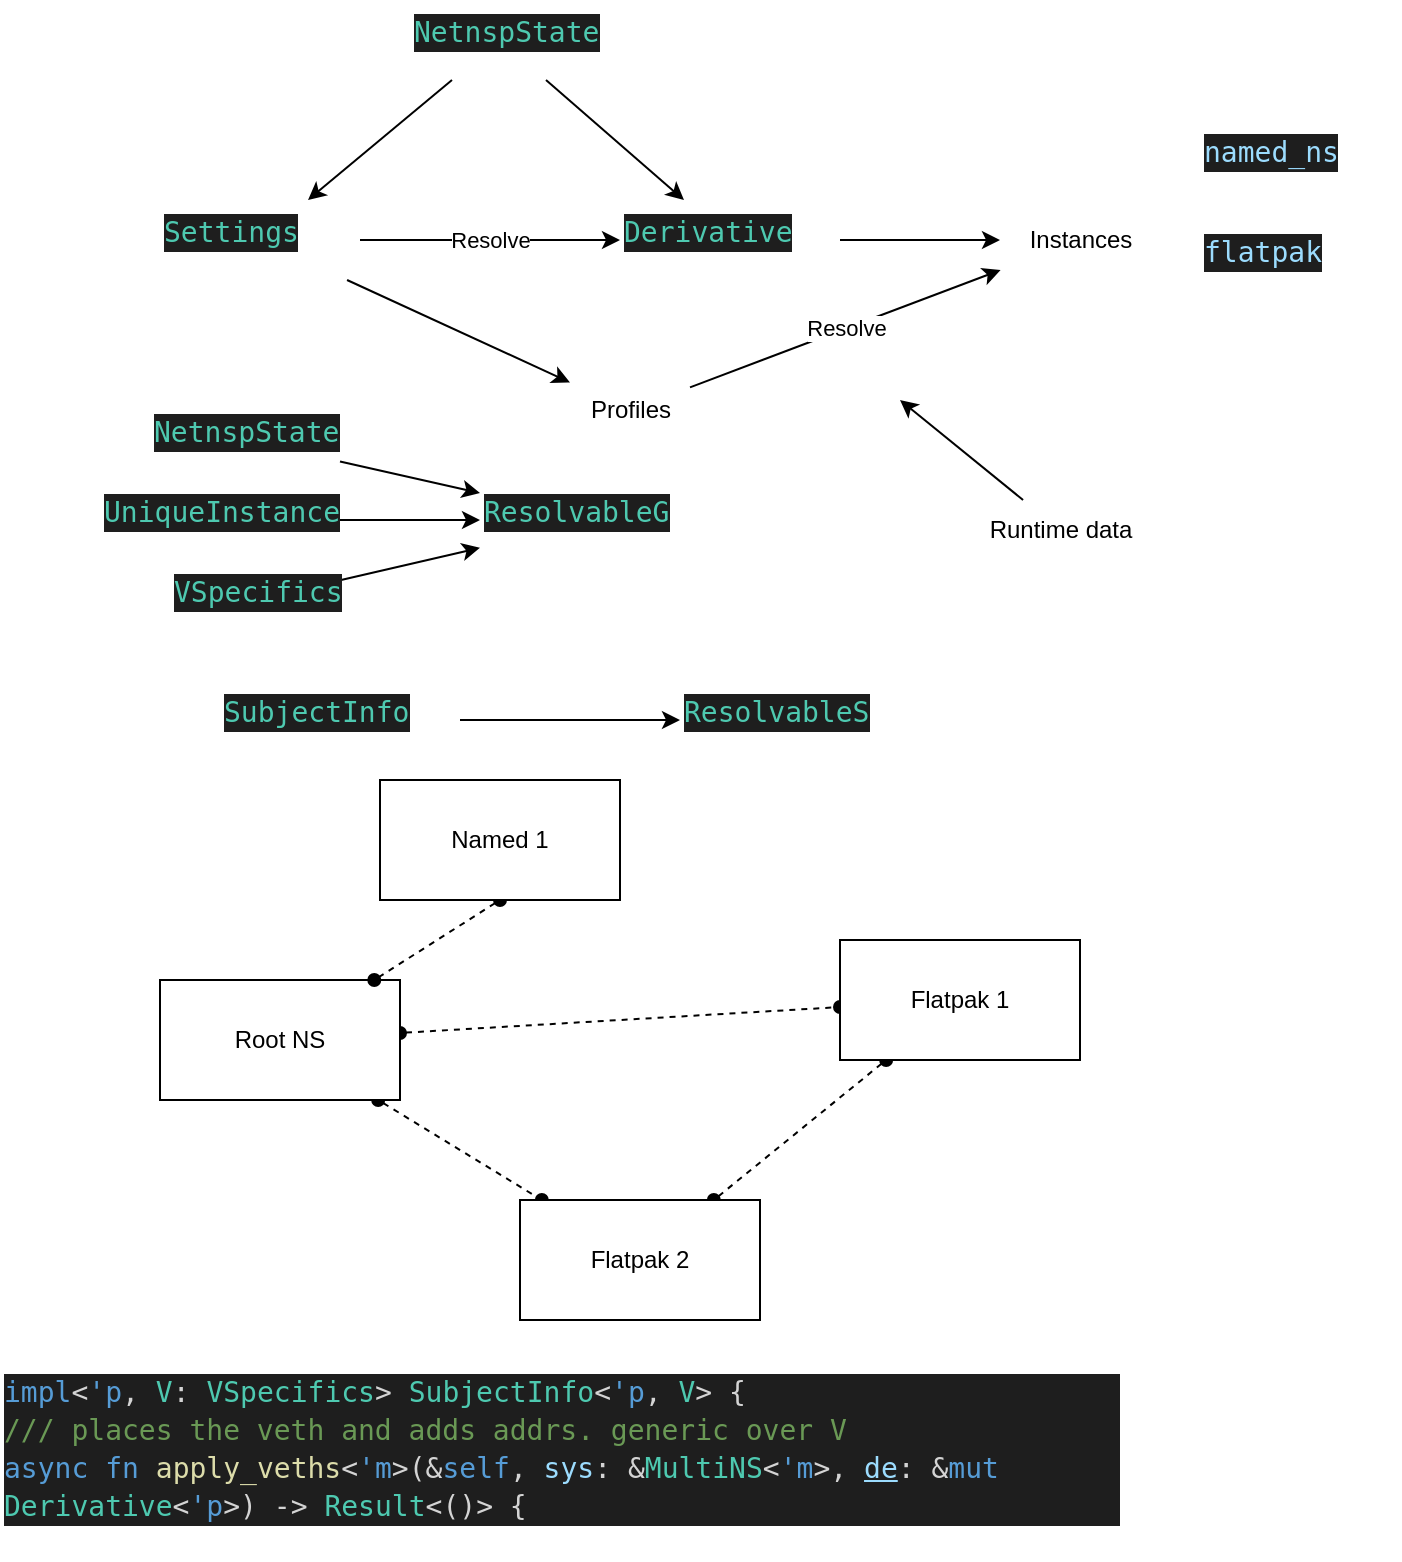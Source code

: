 <mxfile>
    <diagram id="Wnig-bZPEKaBoYyM6WCG" name="Page-1">
        <mxGraphModel dx="1407" dy="839" grid="1" gridSize="10" guides="1" tooltips="1" connect="1" arrows="1" fold="1" page="1" pageScale="1" pageWidth="850" pageHeight="1100" math="1" shadow="0">
            <root>
                <mxCell id="0"/>
                <mxCell id="1" parent="0"/>
                <mxCell id="63" style="edgeStyle=none;html=1;" parent="1" source="59" target="60" edge="1">
                    <mxGeometry relative="1" as="geometry"/>
                </mxCell>
                <mxCell id="64" style="edgeStyle=none;html=1;" parent="1" source="59" target="61" edge="1">
                    <mxGeometry relative="1" as="geometry"/>
                </mxCell>
                <mxCell id="59" value="&lt;div style=&quot;color: rgb(212, 212, 212); background-color: rgb(30, 30, 30); font-family: &amp;quot;Droid Sans Mono&amp;quot;, &amp;quot;monospace&amp;quot;, monospace; font-weight: normal; font-size: 14px; line-height: 19px;&quot;&gt;&lt;div&gt;&lt;span style=&quot;color: #4ec9b0;&quot;&gt;NetnspState&lt;/span&gt;&lt;/div&gt;&lt;/div&gt;" style="text;whiteSpace=wrap;html=1;" parent="1" vertex="1">
                    <mxGeometry x="285" y="210" width="90" height="40" as="geometry"/>
                </mxCell>
                <mxCell id="62" value="Resolve" style="edgeStyle=none;html=1;" parent="1" source="60" target="61" edge="1">
                    <mxGeometry relative="1" as="geometry"/>
                </mxCell>
                <mxCell id="80" style="edgeStyle=none;html=1;" parent="1" source="60" target="78" edge="1">
                    <mxGeometry relative="1" as="geometry"/>
                </mxCell>
                <mxCell id="60" value="&lt;div style=&quot;color: rgb(212, 212, 212); background-color: rgb(30, 30, 30); font-family: &amp;quot;Droid Sans Mono&amp;quot;, &amp;quot;monospace&amp;quot;, monospace; font-weight: normal; font-size: 14px; line-height: 19px;&quot;&gt;&lt;div&gt;&lt;span style=&quot;color: #4ec9b0;&quot;&gt;Settings&lt;/span&gt;&lt;/div&gt;&lt;/div&gt;" style="text;whiteSpace=wrap;html=1;" parent="1" vertex="1">
                    <mxGeometry x="160" y="310" width="100" height="40" as="geometry"/>
                </mxCell>
                <mxCell id="77" style="edgeStyle=none;html=1;" parent="1" source="61" target="76" edge="1">
                    <mxGeometry relative="1" as="geometry"/>
                </mxCell>
                <mxCell id="61" value="&lt;div style=&quot;color: rgb(212, 212, 212); background-color: rgb(30, 30, 30); font-family: &amp;quot;Droid Sans Mono&amp;quot;, &amp;quot;monospace&amp;quot;, monospace; font-weight: normal; font-size: 14px; line-height: 19px;&quot;&gt;&lt;div&gt;&lt;span style=&quot;color: #4ec9b0;&quot;&gt;Derivative&lt;/span&gt;&lt;/div&gt;&lt;/div&gt;" style="text;whiteSpace=wrap;html=1;" parent="1" vertex="1">
                    <mxGeometry x="390" y="310" width="110" height="40" as="geometry"/>
                </mxCell>
                <mxCell id="65" value="&lt;div style=&quot;color: rgb(212, 212, 212); background-color: rgb(30, 30, 30); font-family: &amp;quot;Droid Sans Mono&amp;quot;, &amp;quot;monospace&amp;quot;, monospace; font-weight: normal; font-size: 14px; line-height: 19px;&quot;&gt;&lt;div&gt;&lt;span style=&quot;color: #4ec9b0;&quot;&gt;ResolvableG&lt;/span&gt;&lt;/div&gt;&lt;/div&gt;" style="text;whiteSpace=wrap;html=1;" parent="1" vertex="1">
                    <mxGeometry x="320" y="450" width="120" height="40" as="geometry"/>
                </mxCell>
                <mxCell id="66" value="&lt;div style=&quot;color: rgb(212, 212, 212); background-color: rgb(30, 30, 30); font-family: &amp;quot;Droid Sans Mono&amp;quot;, &amp;quot;monospace&amp;quot;, monospace; font-weight: normal; font-size: 14px; line-height: 19px;&quot;&gt;&lt;div&gt;&lt;span style=&quot;color: #4ec9b0;&quot;&gt;ResolvableS&lt;/span&gt;&lt;/div&gt;&lt;/div&gt;" style="text;whiteSpace=wrap;html=1;" parent="1" vertex="1">
                    <mxGeometry x="420" y="550" width="120" height="40" as="geometry"/>
                </mxCell>
                <mxCell id="68" style="edgeStyle=none;html=1;" parent="1" source="67" target="65" edge="1">
                    <mxGeometry relative="1" as="geometry"/>
                </mxCell>
                <mxCell id="67" value="&lt;div style=&quot;color: rgb(212, 212, 212); background-color: rgb(30, 30, 30); font-family: &amp;quot;Droid Sans Mono&amp;quot;, &amp;quot;monospace&amp;quot;, monospace; font-weight: normal; font-size: 14px; line-height: 19px;&quot;&gt;&lt;div&gt;&lt;span style=&quot;color: #4ec9b0;&quot;&gt;NetnspState&lt;/span&gt;&lt;/div&gt;&lt;/div&gt;" style="text;whiteSpace=wrap;html=1;" parent="1" vertex="1">
                    <mxGeometry x="155" y="410" width="95" height="40" as="geometry"/>
                </mxCell>
                <mxCell id="70" style="edgeStyle=none;html=1;" parent="1" source="69" target="65" edge="1">
                    <mxGeometry relative="1" as="geometry"/>
                </mxCell>
                <mxCell id="69" value="&lt;div style=&quot;color: rgb(212, 212, 212); background-color: rgb(30, 30, 30); font-family: &amp;quot;Droid Sans Mono&amp;quot;, &amp;quot;monospace&amp;quot;, monospace; font-weight: normal; font-size: 14px; line-height: 19px;&quot;&gt;&lt;div&gt;&lt;span style=&quot;color: #4ec9b0;&quot;&gt;UniqueInstance&lt;/span&gt;&lt;/div&gt;&lt;/div&gt;" style="text;whiteSpace=wrap;html=1;" parent="1" vertex="1">
                    <mxGeometry x="130" y="450" width="120" height="40" as="geometry"/>
                </mxCell>
                <mxCell id="72" style="edgeStyle=none;html=1;" parent="1" source="71" target="65" edge="1">
                    <mxGeometry relative="1" as="geometry"/>
                </mxCell>
                <mxCell id="71" value="&lt;div style=&quot;color: rgb(212, 212, 212); background-color: rgb(30, 30, 30); font-family: &amp;quot;Droid Sans Mono&amp;quot;, &amp;quot;monospace&amp;quot;, monospace; font-weight: normal; font-size: 14px; line-height: 19px;&quot;&gt;&lt;div&gt;&lt;span style=&quot;color: #4ec9b0;&quot;&gt;VSpecifics&lt;/span&gt;&lt;/div&gt;&lt;/div&gt;" style="text;whiteSpace=wrap;html=1;" parent="1" vertex="1">
                    <mxGeometry x="165" y="490" width="85" height="40" as="geometry"/>
                </mxCell>
                <mxCell id="74" style="edgeStyle=none;html=1;" parent="1" source="73" target="66" edge="1">
                    <mxGeometry relative="1" as="geometry"/>
                </mxCell>
                <mxCell id="73" value="&lt;div style=&quot;color: rgb(212, 212, 212); background-color: rgb(30, 30, 30); font-family: &amp;quot;Droid Sans Mono&amp;quot;, &amp;quot;monospace&amp;quot;, monospace; font-weight: normal; font-size: 14px; line-height: 19px;&quot;&gt;&lt;div&gt;&lt;span style=&quot;color: #4ec9b0;&quot;&gt;SubjectInfo&lt;/span&gt;&lt;/div&gt;&lt;/div&gt;" style="text;whiteSpace=wrap;html=1;" parent="1" vertex="1">
                    <mxGeometry x="190" y="550" width="120" height="40" as="geometry"/>
                </mxCell>
                <mxCell id="76" value="Instances" style="text;html=1;align=center;verticalAlign=middle;resizable=0;points=[];autosize=1;strokeColor=none;fillColor=none;" parent="1" vertex="1">
                    <mxGeometry x="580" y="315" width="80" height="30" as="geometry"/>
                </mxCell>
                <mxCell id="83" value="Resolve" style="edgeStyle=none;html=1;" parent="1" source="78" target="76" edge="1">
                    <mxGeometry relative="1" as="geometry"/>
                </mxCell>
                <mxCell id="78" value="Profiles" style="text;html=1;align=center;verticalAlign=middle;resizable=0;points=[];autosize=1;strokeColor=none;fillColor=none;" parent="1" vertex="1">
                    <mxGeometry x="365" y="400" width="60" height="30" as="geometry"/>
                </mxCell>
                <mxCell id="81" value="&lt;div style=&quot;color: rgb(212, 212, 212); background-color: rgb(30, 30, 30); font-family: &amp;quot;Droid Sans Mono&amp;quot;, &amp;quot;monospace&amp;quot;, monospace; font-weight: normal; font-size: 14px; line-height: 19px;&quot;&gt;&lt;div&gt;&lt;span style=&quot;color: #9cdcfe;&quot;&gt;named_ns&lt;/span&gt;&lt;/div&gt;&lt;/div&gt;" style="text;whiteSpace=wrap;html=1;" parent="1" vertex="1">
                    <mxGeometry x="680" y="270" width="100" height="40" as="geometry"/>
                </mxCell>
                <mxCell id="82" value="&lt;div style=&quot;color: rgb(212, 212, 212); background-color: rgb(30, 30, 30); font-family: &amp;quot;Droid Sans Mono&amp;quot;, &amp;quot;monospace&amp;quot;, monospace; font-weight: normal; font-size: 14px; line-height: 19px;&quot;&gt;&lt;div&gt;&lt;span style=&quot;color: #9cdcfe;&quot;&gt;flatpak&lt;/span&gt;&lt;/div&gt;&lt;/div&gt;" style="text;whiteSpace=wrap;html=1;" parent="1" vertex="1">
                    <mxGeometry x="680" y="320" width="90" height="40" as="geometry"/>
                </mxCell>
                <mxCell id="85" style="edgeStyle=none;html=1;" parent="1" source="84" edge="1">
                    <mxGeometry relative="1" as="geometry">
                        <mxPoint x="530" y="410" as="targetPoint"/>
                    </mxGeometry>
                </mxCell>
                <mxCell id="84" value="Runtime data" style="text;html=1;align=center;verticalAlign=middle;resizable=0;points=[];autosize=1;strokeColor=none;fillColor=none;" parent="1" vertex="1">
                    <mxGeometry x="560" y="460" width="100" height="30" as="geometry"/>
                </mxCell>
                <mxCell id="101" value="" style="edgeStyle=none;html=1;dashed=1;strokeColor=default;startArrow=oval;startFill=1;endArrow=oval;endFill=1;" parent="1" source="99" target="100" edge="1">
                    <mxGeometry relative="1" as="geometry"/>
                </mxCell>
                <mxCell id="103" style="edgeStyle=none;html=1;dashed=1;strokeColor=default;startArrow=oval;startFill=1;endArrow=oval;endFill=1;" parent="1" source="99" target="102" edge="1">
                    <mxGeometry relative="1" as="geometry"/>
                </mxCell>
                <mxCell id="99" value="Root NS" style="rounded=0;whiteSpace=wrap;html=1;" parent="1" vertex="1">
                    <mxGeometry x="160" y="700" width="120" height="60" as="geometry"/>
                </mxCell>
                <mxCell id="106" style="edgeStyle=none;html=1;dashed=1;strokeColor=default;startArrow=oval;startFill=1;endArrow=oval;endFill=1;" parent="1" source="100" target="102" edge="1">
                    <mxGeometry relative="1" as="geometry"/>
                </mxCell>
                <mxCell id="100" value="Flatpak 1" style="rounded=0;whiteSpace=wrap;html=1;" parent="1" vertex="1">
                    <mxGeometry x="500" y="680" width="120" height="60" as="geometry"/>
                </mxCell>
                <mxCell id="102" value="Flatpak 2" style="rounded=0;whiteSpace=wrap;html=1;" parent="1" vertex="1">
                    <mxGeometry x="340" y="810" width="120" height="60" as="geometry"/>
                </mxCell>
                <mxCell id="105" style="edgeStyle=none;html=1;exitX=0.5;exitY=1;exitDx=0;exitDy=0;dashed=1;strokeColor=default;startArrow=oval;startFill=1;endArrow=oval;endFill=1;" parent="1" source="104" target="99" edge="1">
                    <mxGeometry relative="1" as="geometry"/>
                </mxCell>
                <mxCell id="104" value="Named 1" style="rounded=0;whiteSpace=wrap;html=1;" parent="1" vertex="1">
                    <mxGeometry x="270" y="600" width="120" height="60" as="geometry"/>
                </mxCell>
                <mxCell id="122" value="&lt;div style=&quot;color: rgb(212, 212, 212); background-color: rgb(30, 30, 30); font-family: &amp;quot;Droid Sans Mono&amp;quot;, &amp;quot;monospace&amp;quot;, monospace; font-weight: normal; font-size: 14px; line-height: 19px;&quot;&gt;&lt;div&gt;&lt;span style=&quot;color: #569cd6;&quot;&gt;impl&lt;/span&gt;&lt;span style=&quot;color: #d4d4d4;&quot;&gt;&amp;lt;&lt;/span&gt;&lt;span style=&quot;color: #569cd6;&quot;&gt;'&lt;/span&gt;&lt;span style=&quot;color: #569cd6;&quot;&gt;p&lt;/span&gt;&lt;span style=&quot;color: #d4d4d4;&quot;&gt;, &lt;/span&gt;&lt;span style=&quot;color: #4ec9b0;&quot;&gt;V&lt;/span&gt;&lt;span style=&quot;color: #d4d4d4;&quot;&gt;: &lt;/span&gt;&lt;span style=&quot;color: #4ec9b0;&quot;&gt;VSpecifics&lt;/span&gt;&lt;span style=&quot;color: #d4d4d4;&quot;&gt;&amp;gt; &lt;/span&gt;&lt;span style=&quot;color: #4ec9b0;&quot;&gt;SubjectInfo&lt;/span&gt;&lt;span style=&quot;color: #d4d4d4;&quot;&gt;&amp;lt;&lt;/span&gt;&lt;span style=&quot;color: #569cd6;&quot;&gt;'&lt;/span&gt;&lt;span style=&quot;color: #569cd6;&quot;&gt;p&lt;/span&gt;&lt;span style=&quot;color: #d4d4d4;&quot;&gt;, &lt;/span&gt;&lt;span style=&quot;color: #4ec9b0;&quot;&gt;V&lt;/span&gt;&lt;span style=&quot;color: #d4d4d4;&quot;&gt;&amp;gt; {&lt;/span&gt;&lt;/div&gt;&lt;div&gt;&lt;span style=&quot;color: #6a9955;&quot;&gt;    &lt;/span&gt;&lt;span style=&quot;color: #6a9955;&quot;&gt;/// places the veth and adds addrs. generic over V&lt;/span&gt;&lt;/div&gt;&lt;div&gt;&lt;span style=&quot;color: #d4d4d4;&quot;&gt;    &lt;/span&gt;&lt;span style=&quot;color: #569cd6;&quot;&gt;async&lt;/span&gt;&lt;span style=&quot;color: #d4d4d4;&quot;&gt; &lt;/span&gt;&lt;span style=&quot;color: #569cd6;&quot;&gt;fn&lt;/span&gt;&lt;span style=&quot;color: #d4d4d4;&quot;&gt; &lt;/span&gt;&lt;span style=&quot;color: #dcdcaa;&quot;&gt;apply_veths&lt;/span&gt;&lt;span style=&quot;color: #d4d4d4;&quot;&gt;&amp;lt;&lt;/span&gt;&lt;span style=&quot;color: #569cd6;&quot;&gt;'&lt;/span&gt;&lt;span style=&quot;color: #569cd6;&quot;&gt;m&lt;/span&gt;&lt;span style=&quot;color: #d4d4d4;&quot;&gt;&amp;gt;(&amp;amp;&lt;/span&gt;&lt;span style=&quot;color: #569cd6;&quot;&gt;self&lt;/span&gt;&lt;span style=&quot;color: #d4d4d4;&quot;&gt;, &lt;/span&gt;&lt;span style=&quot;color: #9cdcfe;&quot;&gt;sys&lt;/span&gt;&lt;span style=&quot;color: #d4d4d4;&quot;&gt;: &amp;amp;&lt;/span&gt;&lt;span style=&quot;color: #4ec9b0;&quot;&gt;MultiNS&lt;/span&gt;&lt;span style=&quot;color: #d4d4d4;&quot;&gt;&amp;lt;&lt;/span&gt;&lt;span style=&quot;color: #569cd6;&quot;&gt;'&lt;/span&gt;&lt;span style=&quot;color: #569cd6;&quot;&gt;m&lt;/span&gt;&lt;span style=&quot;color: #d4d4d4;&quot;&gt;&amp;gt;, &lt;/span&gt;&lt;span style=&quot;color: #9cdcfe;text-decoration: underline;&quot;&gt;de&lt;/span&gt;&lt;span style=&quot;color: #d4d4d4;&quot;&gt;: &amp;amp;&lt;/span&gt;&lt;span style=&quot;color: #569cd6;&quot;&gt;mut&lt;/span&gt;&lt;span style=&quot;color: #d4d4d4;&quot;&gt; &lt;/span&gt;&lt;span style=&quot;color: #4ec9b0;&quot;&gt;Derivative&lt;/span&gt;&lt;span style=&quot;color: #d4d4d4;&quot;&gt;&amp;lt;&lt;/span&gt;&lt;span style=&quot;color: #569cd6;&quot;&gt;'&lt;/span&gt;&lt;span style=&quot;color: #569cd6;&quot;&gt;p&lt;/span&gt;&lt;span style=&quot;color: #d4d4d4;&quot;&gt;&amp;gt;) &lt;/span&gt;&lt;span style=&quot;color: #d4d4d4;&quot;&gt;-&amp;gt;&lt;/span&gt;&lt;span style=&quot;color: #d4d4d4;&quot;&gt; &lt;/span&gt;&lt;span style=&quot;color: #4ec9b0;&quot;&gt;Result&lt;/span&gt;&lt;span style=&quot;color: #d4d4d4;&quot;&gt;&amp;lt;()&amp;gt; {&lt;/span&gt;&lt;/div&gt;&lt;/div&gt;" style="text;whiteSpace=wrap;html=1;" parent="1" vertex="1">
                    <mxGeometry x="80" y="890" width="560" height="100" as="geometry"/>
                </mxCell>
            </root>
        </mxGraphModel>
    </diagram>
</mxfile>